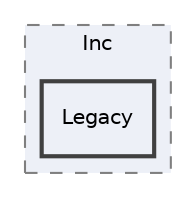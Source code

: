digraph "Drivers/STM32G4xx_HAL_Driver/Inc/Legacy"
{
 // LATEX_PDF_SIZE
  edge [fontname="Helvetica",fontsize="10",labelfontname="Helvetica",labelfontsize="10"];
  node [fontname="Helvetica",fontsize="10",shape=record];
  compound=true
  subgraph clusterdir_565696936a2f7994e047f8d0ce5b8d3d {
    graph [ bgcolor="#edf0f7", pencolor="grey50", style="filled,dashed,", label="Inc", fontname="Helvetica", fontsize="10", URL="dir_565696936a2f7994e047f8d0ce5b8d3d.html"]
  dir_0ad8d32fa1bac8d2b6d985e4f3acbeb5 [shape=box, label="Legacy", style="filled,bold,", fillcolor="#edf0f7", color="grey25", URL="dir_0ad8d32fa1bac8d2b6d985e4f3acbeb5.html"];
  }
}
